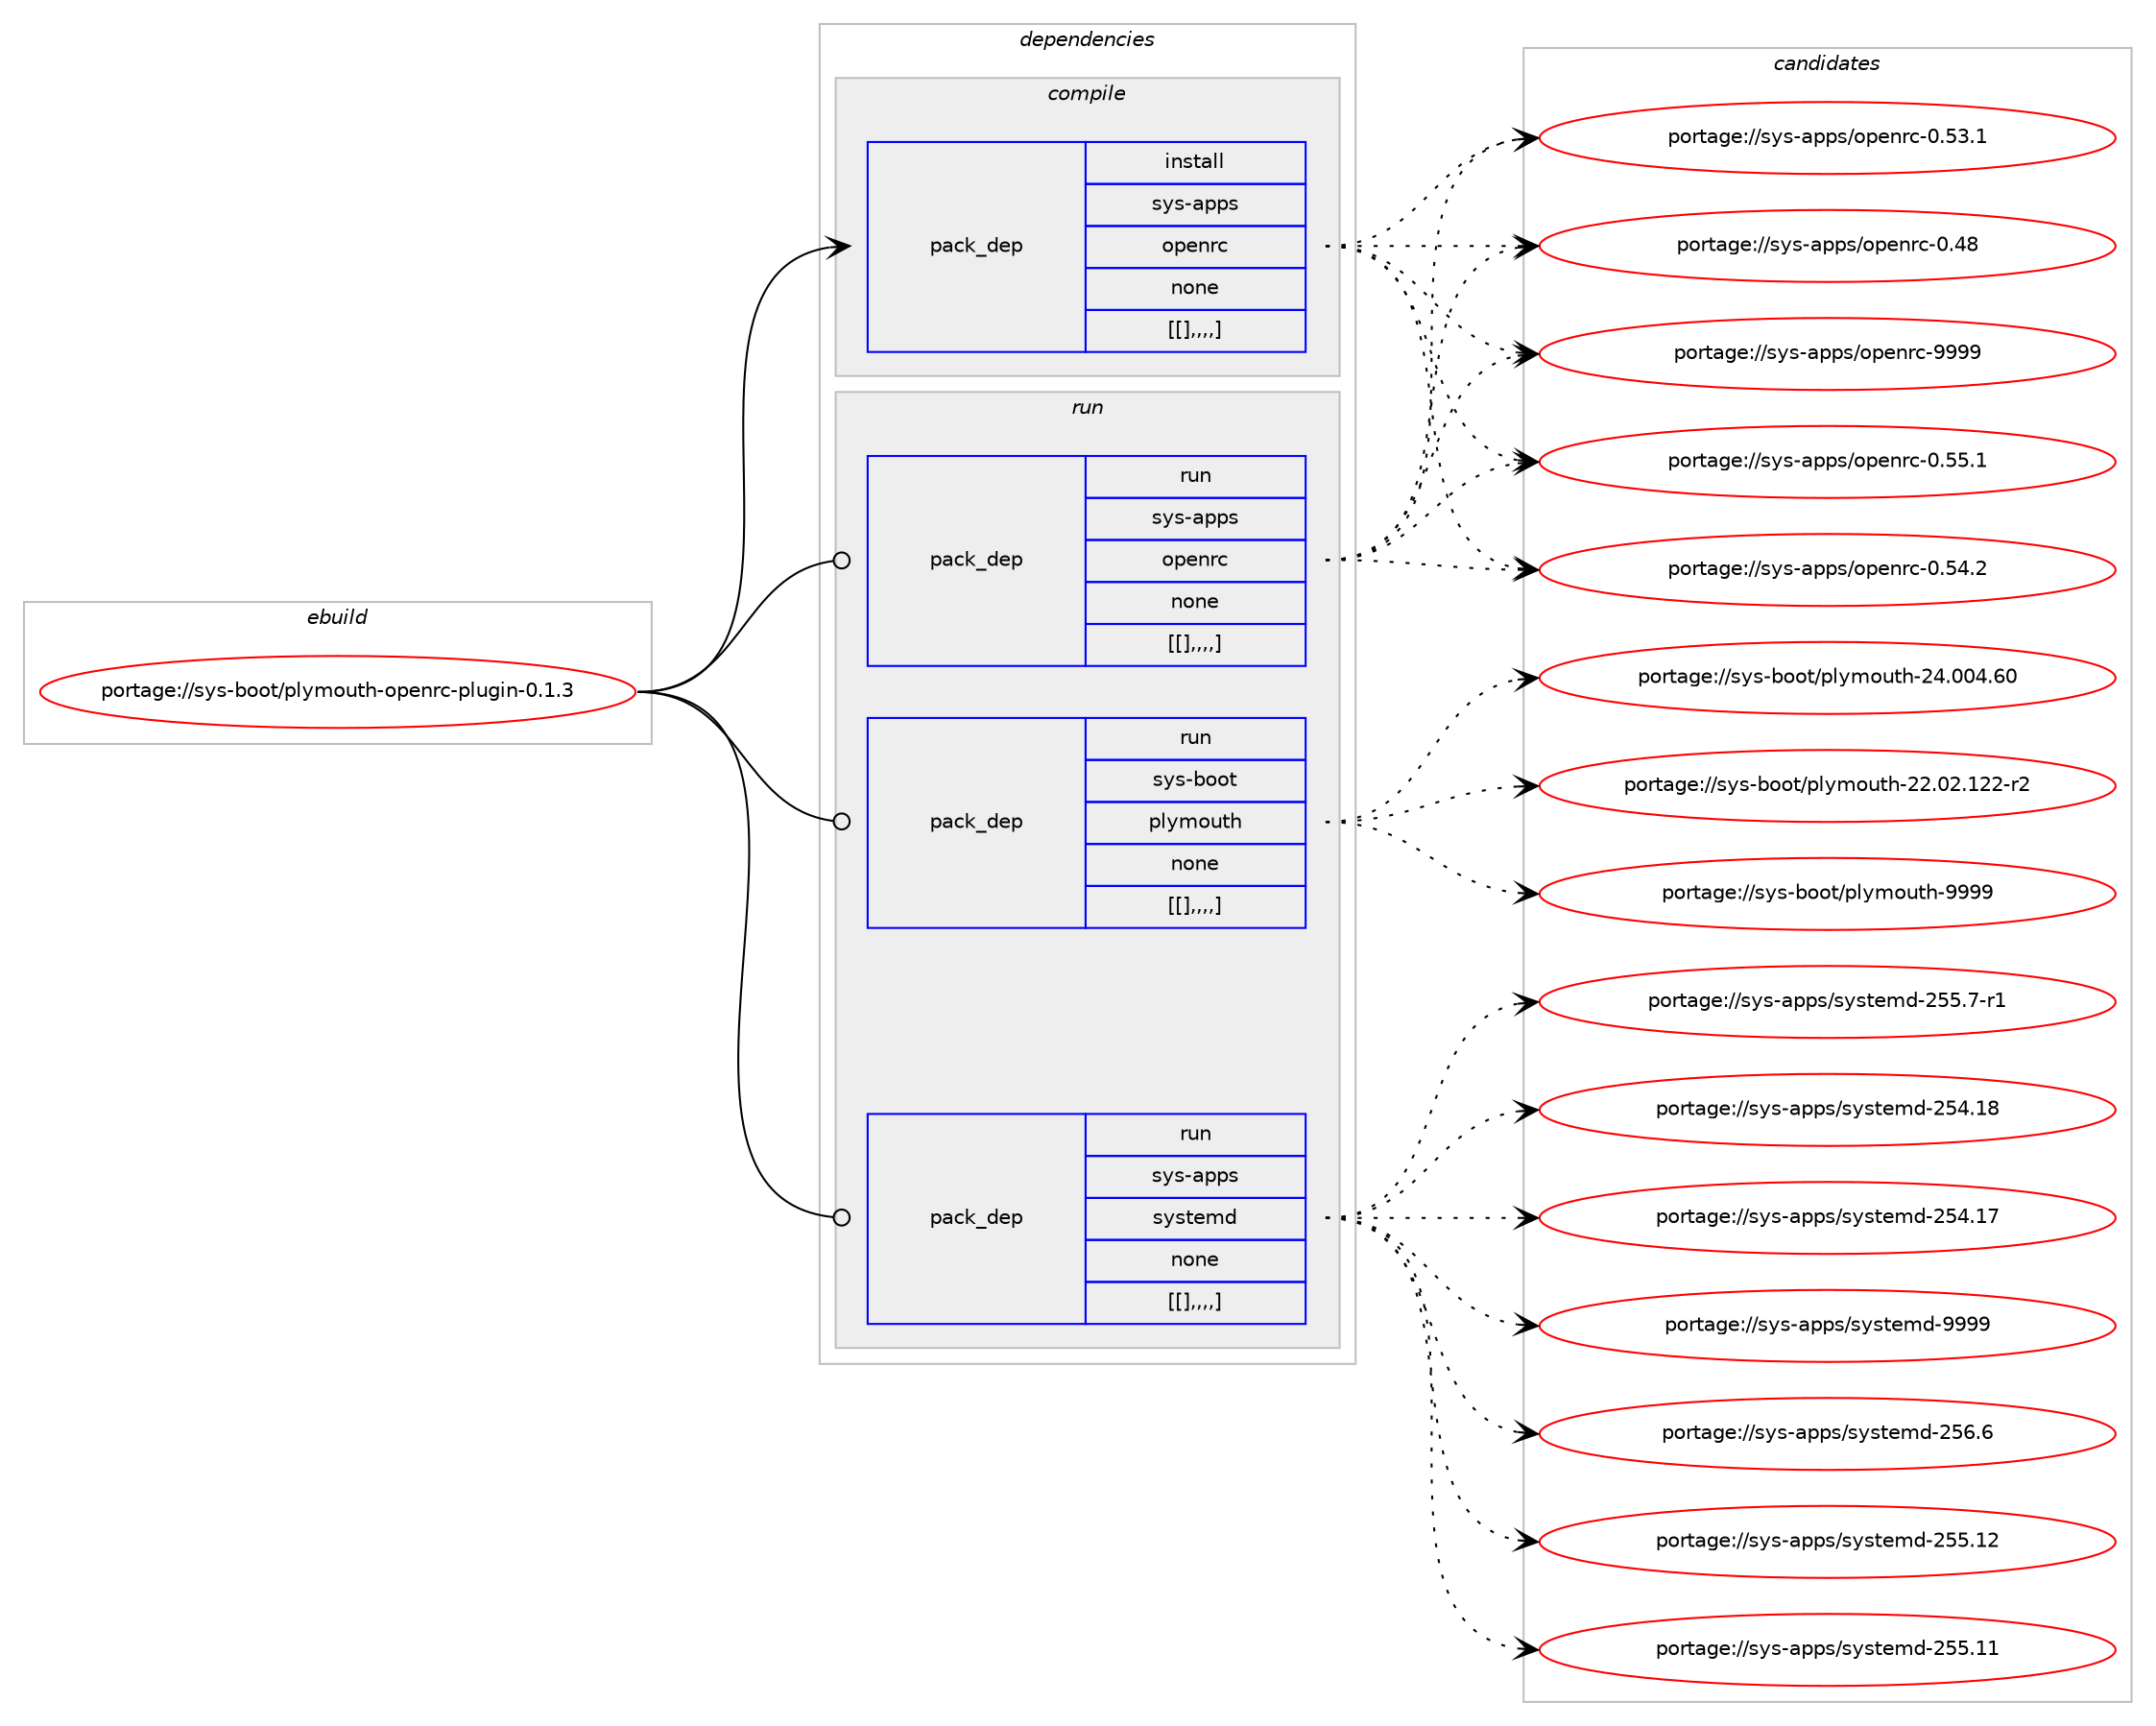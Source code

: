 digraph prolog {

# *************
# Graph options
# *************

newrank=true;
concentrate=true;
compound=true;
graph [rankdir=LR,fontname=Helvetica,fontsize=10,ranksep=1.5];#, ranksep=2.5, nodesep=0.2];
edge  [arrowhead=vee];
node  [fontname=Helvetica,fontsize=10];

# **********
# The ebuild
# **********

subgraph cluster_leftcol {
color=gray;
label=<<i>ebuild</i>>;
id [label="portage://sys-boot/plymouth-openrc-plugin-0.1.3", color=red, width=4, href="../sys-boot/plymouth-openrc-plugin-0.1.3.svg"];
}

# ****************
# The dependencies
# ****************

subgraph cluster_midcol {
color=gray;
label=<<i>dependencies</i>>;
subgraph cluster_compile {
fillcolor="#eeeeee";
style=filled;
label=<<i>compile</i>>;
subgraph pack5864 {
dependency9095 [label=<<TABLE BORDER="0" CELLBORDER="1" CELLSPACING="0" CELLPADDING="4" WIDTH="220"><TR><TD ROWSPAN="6" CELLPADDING="30">pack_dep</TD></TR><TR><TD WIDTH="110">install</TD></TR><TR><TD>sys-apps</TD></TR><TR><TD>openrc</TD></TR><TR><TD>none</TD></TR><TR><TD>[[],,,,]</TD></TR></TABLE>>, shape=none, color=blue];
}
id:e -> dependency9095:w [weight=20,style="solid",arrowhead="vee"];
}
subgraph cluster_compileandrun {
fillcolor="#eeeeee";
style=filled;
label=<<i>compile and run</i>>;
}
subgraph cluster_run {
fillcolor="#eeeeee";
style=filled;
label=<<i>run</i>>;
subgraph pack5865 {
dependency9096 [label=<<TABLE BORDER="0" CELLBORDER="1" CELLSPACING="0" CELLPADDING="4" WIDTH="220"><TR><TD ROWSPAN="6" CELLPADDING="30">pack_dep</TD></TR><TR><TD WIDTH="110">run</TD></TR><TR><TD>sys-apps</TD></TR><TR><TD>openrc</TD></TR><TR><TD>none</TD></TR><TR><TD>[[],,,,]</TD></TR></TABLE>>, shape=none, color=blue];
}
id:e -> dependency9096:w [weight=20,style="solid",arrowhead="odot"];
subgraph pack5866 {
dependency9097 [label=<<TABLE BORDER="0" CELLBORDER="1" CELLSPACING="0" CELLPADDING="4" WIDTH="220"><TR><TD ROWSPAN="6" CELLPADDING="30">pack_dep</TD></TR><TR><TD WIDTH="110">run</TD></TR><TR><TD>sys-boot</TD></TR><TR><TD>plymouth</TD></TR><TR><TD>none</TD></TR><TR><TD>[[],,,,]</TD></TR></TABLE>>, shape=none, color=blue];
}
id:e -> dependency9097:w [weight=20,style="solid",arrowhead="odot"];
subgraph pack5867 {
dependency9098 [label=<<TABLE BORDER="0" CELLBORDER="1" CELLSPACING="0" CELLPADDING="4" WIDTH="220"><TR><TD ROWSPAN="6" CELLPADDING="30">pack_dep</TD></TR><TR><TD WIDTH="110">run</TD></TR><TR><TD>sys-apps</TD></TR><TR><TD>systemd</TD></TR><TR><TD>none</TD></TR><TR><TD>[[],,,,]</TD></TR></TABLE>>, shape=none, color=blue];
}
id:e -> dependency9098:w [weight=20,style="solid",arrowhead="odot"];
}
}

# **************
# The candidates
# **************

subgraph cluster_choices {
rank=same;
color=gray;
label=<<i>candidates</i>>;

subgraph choice5864 {
color=black;
nodesep=1;
choice115121115459711211211547111112101110114994557575757 [label="portage://sys-apps/openrc-9999", color=red, width=4,href="../sys-apps/openrc-9999.svg"];
choice1151211154597112112115471111121011101149945484653534649 [label="portage://sys-apps/openrc-0.55.1", color=red, width=4,href="../sys-apps/openrc-0.55.1.svg"];
choice1151211154597112112115471111121011101149945484653524650 [label="portage://sys-apps/openrc-0.54.2", color=red, width=4,href="../sys-apps/openrc-0.54.2.svg"];
choice1151211154597112112115471111121011101149945484653514649 [label="portage://sys-apps/openrc-0.53.1", color=red, width=4,href="../sys-apps/openrc-0.53.1.svg"];
choice115121115459711211211547111112101110114994548465256 [label="portage://sys-apps/openrc-0.48", color=red, width=4,href="../sys-apps/openrc-0.48.svg"];
dependency9095:e -> choice115121115459711211211547111112101110114994557575757:w [style=dotted,weight="100"];
dependency9095:e -> choice1151211154597112112115471111121011101149945484653534649:w [style=dotted,weight="100"];
dependency9095:e -> choice1151211154597112112115471111121011101149945484653524650:w [style=dotted,weight="100"];
dependency9095:e -> choice1151211154597112112115471111121011101149945484653514649:w [style=dotted,weight="100"];
dependency9095:e -> choice115121115459711211211547111112101110114994548465256:w [style=dotted,weight="100"];
}
subgraph choice5865 {
color=black;
nodesep=1;
choice115121115459711211211547111112101110114994557575757 [label="portage://sys-apps/openrc-9999", color=red, width=4,href="../sys-apps/openrc-9999.svg"];
choice1151211154597112112115471111121011101149945484653534649 [label="portage://sys-apps/openrc-0.55.1", color=red, width=4,href="../sys-apps/openrc-0.55.1.svg"];
choice1151211154597112112115471111121011101149945484653524650 [label="portage://sys-apps/openrc-0.54.2", color=red, width=4,href="../sys-apps/openrc-0.54.2.svg"];
choice1151211154597112112115471111121011101149945484653514649 [label="portage://sys-apps/openrc-0.53.1", color=red, width=4,href="../sys-apps/openrc-0.53.1.svg"];
choice115121115459711211211547111112101110114994548465256 [label="portage://sys-apps/openrc-0.48", color=red, width=4,href="../sys-apps/openrc-0.48.svg"];
dependency9096:e -> choice115121115459711211211547111112101110114994557575757:w [style=dotted,weight="100"];
dependency9096:e -> choice1151211154597112112115471111121011101149945484653534649:w [style=dotted,weight="100"];
dependency9096:e -> choice1151211154597112112115471111121011101149945484653524650:w [style=dotted,weight="100"];
dependency9096:e -> choice1151211154597112112115471111121011101149945484653514649:w [style=dotted,weight="100"];
dependency9096:e -> choice115121115459711211211547111112101110114994548465256:w [style=dotted,weight="100"];
}
subgraph choice5866 {
color=black;
nodesep=1;
choice1151211154598111111116471121081211091111171161044557575757 [label="portage://sys-boot/plymouth-9999", color=red, width=4,href="../sys-boot/plymouth-9999.svg"];
choice11512111545981111111164711210812110911111711610445505246484852465448 [label="portage://sys-boot/plymouth-24.004.60", color=red, width=4,href="../sys-boot/plymouth-24.004.60.svg"];
choice115121115459811111111647112108121109111117116104455050464850464950504511450 [label="portage://sys-boot/plymouth-22.02.122-r2", color=red, width=4,href="../sys-boot/plymouth-22.02.122-r2.svg"];
dependency9097:e -> choice1151211154598111111116471121081211091111171161044557575757:w [style=dotted,weight="100"];
dependency9097:e -> choice11512111545981111111164711210812110911111711610445505246484852465448:w [style=dotted,weight="100"];
dependency9097:e -> choice115121115459811111111647112108121109111117116104455050464850464950504511450:w [style=dotted,weight="100"];
}
subgraph choice5867 {
color=black;
nodesep=1;
choice1151211154597112112115471151211151161011091004557575757 [label="portage://sys-apps/systemd-9999", color=red, width=4,href="../sys-apps/systemd-9999.svg"];
choice115121115459711211211547115121115116101109100455053544654 [label="portage://sys-apps/systemd-256.6", color=red, width=4,href="../sys-apps/systemd-256.6.svg"];
choice11512111545971121121154711512111511610110910045505353464950 [label="portage://sys-apps/systemd-255.12", color=red, width=4,href="../sys-apps/systemd-255.12.svg"];
choice11512111545971121121154711512111511610110910045505353464949 [label="portage://sys-apps/systemd-255.11", color=red, width=4,href="../sys-apps/systemd-255.11.svg"];
choice1151211154597112112115471151211151161011091004550535346554511449 [label="portage://sys-apps/systemd-255.7-r1", color=red, width=4,href="../sys-apps/systemd-255.7-r1.svg"];
choice11512111545971121121154711512111511610110910045505352464956 [label="portage://sys-apps/systemd-254.18", color=red, width=4,href="../sys-apps/systemd-254.18.svg"];
choice11512111545971121121154711512111511610110910045505352464955 [label="portage://sys-apps/systemd-254.17", color=red, width=4,href="../sys-apps/systemd-254.17.svg"];
dependency9098:e -> choice1151211154597112112115471151211151161011091004557575757:w [style=dotted,weight="100"];
dependency9098:e -> choice115121115459711211211547115121115116101109100455053544654:w [style=dotted,weight="100"];
dependency9098:e -> choice11512111545971121121154711512111511610110910045505353464950:w [style=dotted,weight="100"];
dependency9098:e -> choice11512111545971121121154711512111511610110910045505353464949:w [style=dotted,weight="100"];
dependency9098:e -> choice1151211154597112112115471151211151161011091004550535346554511449:w [style=dotted,weight="100"];
dependency9098:e -> choice11512111545971121121154711512111511610110910045505352464956:w [style=dotted,weight="100"];
dependency9098:e -> choice11512111545971121121154711512111511610110910045505352464955:w [style=dotted,weight="100"];
}
}

}
